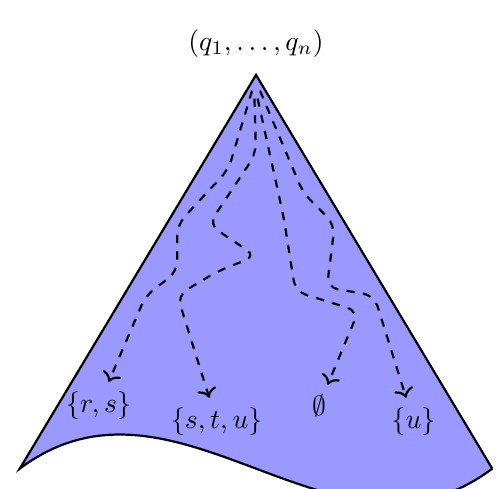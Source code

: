 \begin{tikzpicture}
[]
\useasboundingbox (-2.9,-4.9) rectangle (2.7,0.6);
\draw[thick,fill=blue!40] (3,-5) -- (0,0) -- (-3,-5) .. controls (-1,-3.5) and (1,-6.5) .. (3,-5);
%\draw[thick,fill=blue!40] (2,-3.5) -- (0,0) -- (-2,-3.5) decorate[decoration=snake,segment length=22] { -- cycle};

\node at (0,0.4){$(q_1,\dots, q_n)$};

\node(set1) at (-2,-4.2) {$\{r,s\}$};
\node(set2) at (-0.5,-4.4) {$\{s, t, u\}$};
\node(set3) at (0.8,-4.2) {$\emptyset$};
\node(set4) at (2,-4.4) {$\{u\}$};

\draw[->,thick,dashed,rounded corners] (-0.05,-0.2) -- (-0.35,-1.2) -- (-1,-1.9) -- (-1,-2.5) -- (-1.4,-2.8) -- (set1);
\draw[->,thick,dashed,rounded corners] (-0.02,-0.3) -- (0,-1) -- (-0.6,-1.9) -- (0,-2.3) -- (-0.5,-2.5) -- (-1,-2.8) -- (set2);
\draw[->,thick,dashed,rounded corners] (0.02,-0.3) -- (0.35,-1.8) -- (0.5,-2.75) -- (1.3,-3) -- (set3);
\draw[->,thick,dashed,rounded corners] (0.05,-0.2) -- (0.6,-1.5) -- (1,-1.9) -- (0.9,-2.7) -- (1.5,-2.8) -- (set4);



\end{tikzpicture}